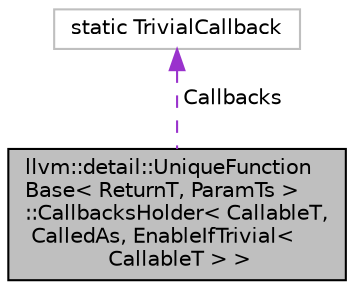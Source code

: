 digraph "llvm::detail::UniqueFunctionBase&lt; ReturnT, ParamTs &gt;::CallbacksHolder&lt; CallableT, CalledAs, EnableIfTrivial&lt; CallableT &gt; &gt;"
{
 // LATEX_PDF_SIZE
  bgcolor="transparent";
  edge [fontname="Helvetica",fontsize="10",labelfontname="Helvetica",labelfontsize="10"];
  node [fontname="Helvetica",fontsize="10",shape=record];
  Node1 [label="llvm::detail::UniqueFunction\lBase\< ReturnT, ParamTs \>\l::CallbacksHolder\< CallableT,\l CalledAs, EnableIfTrivial\<\l CallableT \> \>",height=0.2,width=0.4,color="black", fillcolor="grey75", style="filled", fontcolor="black",tooltip=" "];
  Node2 -> Node1 [dir="back",color="darkorchid3",fontsize="10",style="dashed",label=" Callbacks" ,fontname="Helvetica"];
  Node2 [label="static TrivialCallback",height=0.2,width=0.4,color="grey75",tooltip=" "];
}
